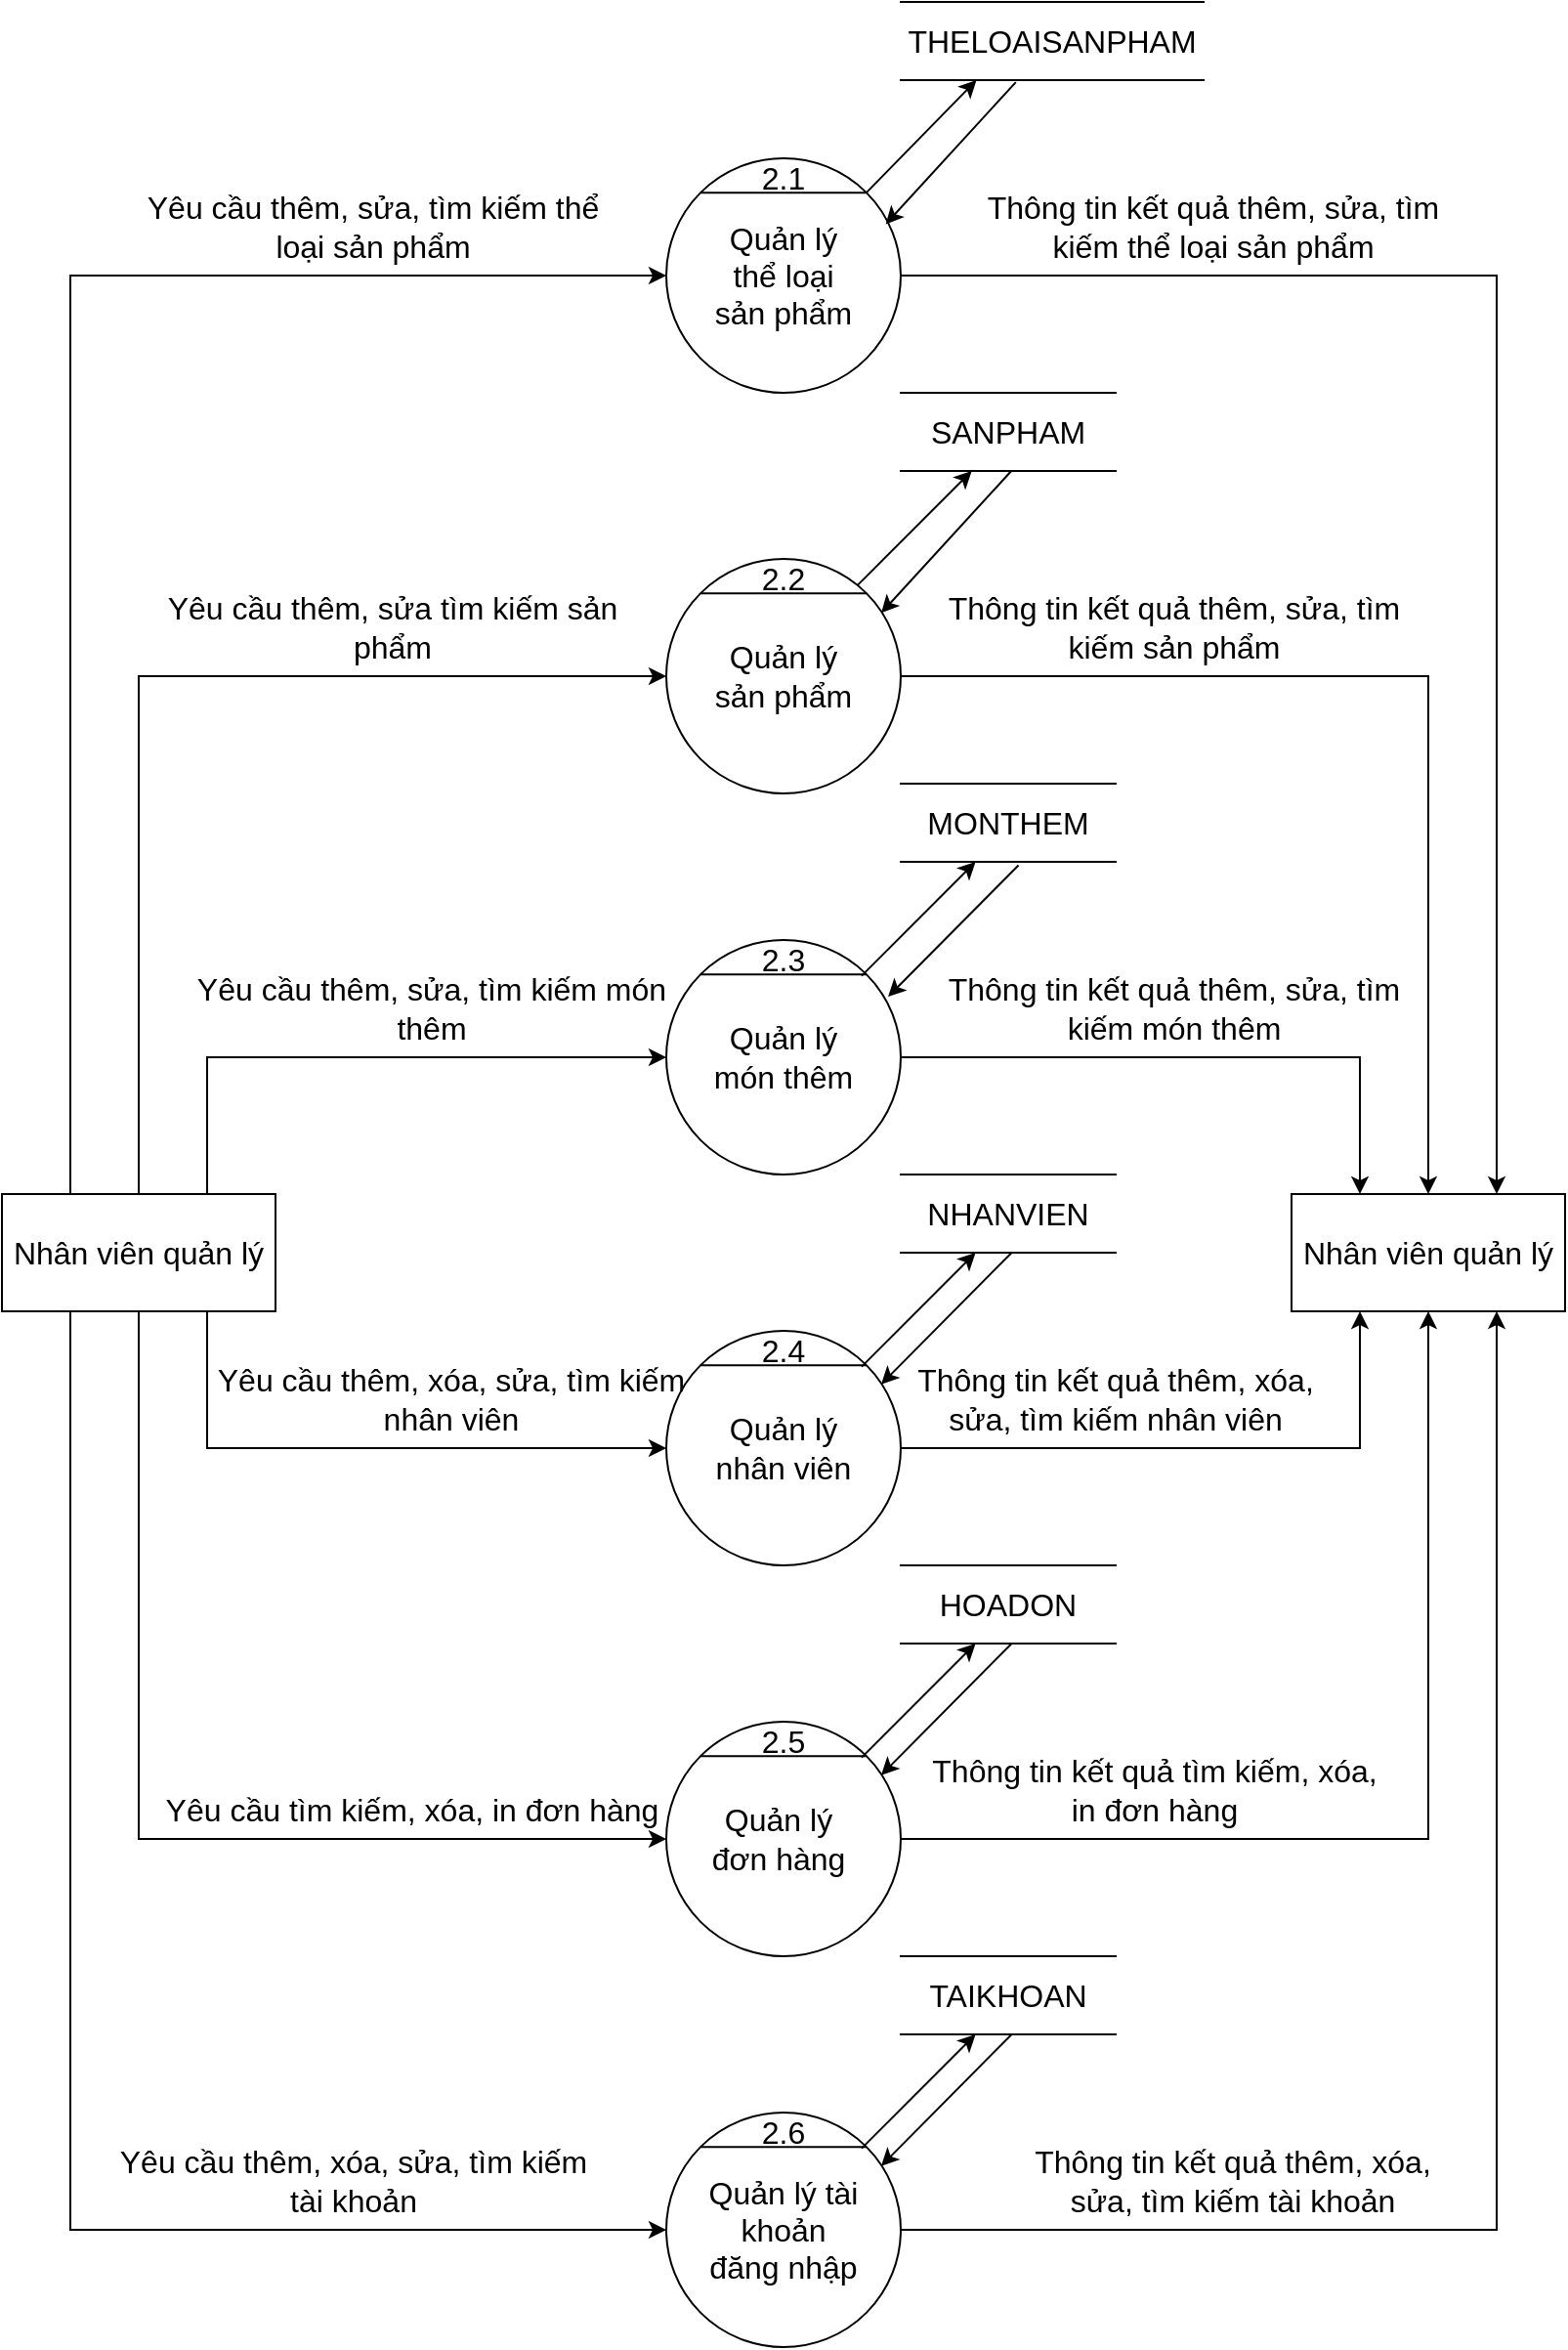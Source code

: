 <mxfile version="16.4.11" type="device"><diagram id="kz7Ckh18v5U12nunJPWt" name="Page-1"><mxGraphModel dx="1038" dy="641" grid="1" gridSize="10" guides="1" tooltips="1" connect="1" arrows="1" fold="1" page="1" pageScale="1" pageWidth="850" pageHeight="1100" math="0" shadow="0"><root><mxCell id="0"/><mxCell id="1" parent="0"/><mxCell id="VH3y311KGBLpd1zFLXWt-1" value="" style="ellipse;whiteSpace=wrap;html=1;aspect=fixed;fontSize=16;" parent="1" vertex="1"><mxGeometry x="520" y="120" width="120" height="120" as="geometry"/></mxCell><mxCell id="VH3y311KGBLpd1zFLXWt-2" value="" style="endArrow=none;html=1;rounded=0;exitX=0;exitY=0;exitDx=0;exitDy=0;entryX=1;entryY=0;entryDx=0;entryDy=0;fontSize=16;" parent="1" source="VH3y311KGBLpd1zFLXWt-1" target="VH3y311KGBLpd1zFLXWt-1" edge="1"><mxGeometry width="50" height="50" relative="1" as="geometry"><mxPoint x="860" y="675" as="sourcePoint"/><mxPoint x="910" y="625" as="targetPoint"/></mxGeometry></mxCell><mxCell id="VH3y311KGBLpd1zFLXWt-3" value="&lt;font style=&quot;font-size: 16px;&quot;&gt;Quản lý thể loại sản phẩm&lt;/font&gt;" style="text;html=1;strokeColor=none;fillColor=none;align=center;verticalAlign=middle;whiteSpace=wrap;rounded=0;fontSize=16;" parent="1" vertex="1"><mxGeometry x="540" y="165" width="80" height="30" as="geometry"/></mxCell><mxCell id="VH3y311KGBLpd1zFLXWt-4" value="2.1" style="text;html=1;strokeColor=none;fillColor=none;align=center;verticalAlign=middle;whiteSpace=wrap;rounded=0;fontSize=16;" parent="1" vertex="1"><mxGeometry x="565" y="120" width="30" height="20" as="geometry"/></mxCell><mxCell id="VH3y311KGBLpd1zFLXWt-5" value="" style="ellipse;whiteSpace=wrap;html=1;aspect=fixed;fontSize=16;" parent="1" vertex="1"><mxGeometry x="520" y="325" width="120" height="120" as="geometry"/></mxCell><mxCell id="VH3y311KGBLpd1zFLXWt-6" value="" style="endArrow=none;html=1;rounded=0;exitX=0;exitY=0;exitDx=0;exitDy=0;entryX=1;entryY=0;entryDx=0;entryDy=0;fontSize=16;" parent="1" source="VH3y311KGBLpd1zFLXWt-5" target="VH3y311KGBLpd1zFLXWt-5" edge="1"><mxGeometry width="50" height="50" relative="1" as="geometry"><mxPoint x="860" y="880" as="sourcePoint"/><mxPoint x="910" y="830" as="targetPoint"/></mxGeometry></mxCell><mxCell id="VH3y311KGBLpd1zFLXWt-7" value="&lt;font style=&quot;font-size: 16px;&quot;&gt;Quản lý sản phẩm&lt;/font&gt;" style="text;html=1;strokeColor=none;fillColor=none;align=center;verticalAlign=middle;whiteSpace=wrap;rounded=0;fontSize=16;" parent="1" vertex="1"><mxGeometry x="540" y="370" width="80" height="30" as="geometry"/></mxCell><mxCell id="VH3y311KGBLpd1zFLXWt-8" value="2.2" style="text;html=1;strokeColor=none;fillColor=none;align=center;verticalAlign=middle;whiteSpace=wrap;rounded=0;fontSize=16;" parent="1" vertex="1"><mxGeometry x="565" y="325" width="30" height="20" as="geometry"/></mxCell><mxCell id="VH3y311KGBLpd1zFLXWt-9" value="" style="ellipse;whiteSpace=wrap;html=1;aspect=fixed;fontSize=16;" parent="1" vertex="1"><mxGeometry x="520" y="520" width="120" height="120" as="geometry"/></mxCell><mxCell id="VH3y311KGBLpd1zFLXWt-10" value="" style="endArrow=none;html=1;rounded=0;exitX=0;exitY=0;exitDx=0;exitDy=0;entryX=1;entryY=0;entryDx=0;entryDy=0;fontSize=16;" parent="1" source="VH3y311KGBLpd1zFLXWt-9" target="VH3y311KGBLpd1zFLXWt-9" edge="1"><mxGeometry width="50" height="50" relative="1" as="geometry"><mxPoint x="860" y="1075" as="sourcePoint"/><mxPoint x="910" y="1025" as="targetPoint"/></mxGeometry></mxCell><mxCell id="VH3y311KGBLpd1zFLXWt-11" value="&lt;font style=&quot;font-size: 16px;&quot;&gt;Quản lý món thêm&lt;/font&gt;" style="text;html=1;strokeColor=none;fillColor=none;align=center;verticalAlign=middle;whiteSpace=wrap;rounded=0;fontSize=16;" parent="1" vertex="1"><mxGeometry x="540" y="565" width="80" height="30" as="geometry"/></mxCell><mxCell id="VH3y311KGBLpd1zFLXWt-12" value="2.3" style="text;html=1;strokeColor=none;fillColor=none;align=center;verticalAlign=middle;whiteSpace=wrap;rounded=0;fontSize=16;" parent="1" vertex="1"><mxGeometry x="565" y="520" width="30" height="20" as="geometry"/></mxCell><mxCell id="VH3y311KGBLpd1zFLXWt-13" value="" style="ellipse;whiteSpace=wrap;html=1;aspect=fixed;fontSize=16;" parent="1" vertex="1"><mxGeometry x="520" y="720" width="120" height="120" as="geometry"/></mxCell><mxCell id="VH3y311KGBLpd1zFLXWt-14" value="" style="endArrow=none;html=1;rounded=0;exitX=0;exitY=0;exitDx=0;exitDy=0;entryX=1;entryY=0;entryDx=0;entryDy=0;fontSize=16;" parent="1" source="VH3y311KGBLpd1zFLXWt-13" target="VH3y311KGBLpd1zFLXWt-13" edge="1"><mxGeometry width="50" height="50" relative="1" as="geometry"><mxPoint x="860" y="1275" as="sourcePoint"/><mxPoint x="910" y="1225" as="targetPoint"/></mxGeometry></mxCell><mxCell id="VH3y311KGBLpd1zFLXWt-15" value="&lt;font style=&quot;font-size: 16px;&quot;&gt;Quản lý nhân viên&lt;br style=&quot;font-size: 16px;&quot;&gt;&lt;/font&gt;" style="text;html=1;strokeColor=none;fillColor=none;align=center;verticalAlign=middle;whiteSpace=wrap;rounded=0;fontSize=16;" parent="1" vertex="1"><mxGeometry x="540" y="765" width="80" height="30" as="geometry"/></mxCell><mxCell id="VH3y311KGBLpd1zFLXWt-16" value="2.4" style="text;html=1;strokeColor=none;fillColor=none;align=center;verticalAlign=middle;whiteSpace=wrap;rounded=0;fontSize=16;" parent="1" vertex="1"><mxGeometry x="565" y="720" width="30" height="20" as="geometry"/></mxCell><mxCell id="VH3y311KGBLpd1zFLXWt-17" value="" style="ellipse;whiteSpace=wrap;html=1;aspect=fixed;fontSize=16;" parent="1" vertex="1"><mxGeometry x="520" y="920" width="120" height="120" as="geometry"/></mxCell><mxCell id="VH3y311KGBLpd1zFLXWt-18" value="" style="endArrow=none;html=1;rounded=0;exitX=0;exitY=0;exitDx=0;exitDy=0;entryX=1;entryY=0;entryDx=0;entryDy=0;fontSize=16;" parent="1" source="VH3y311KGBLpd1zFLXWt-17" target="VH3y311KGBLpd1zFLXWt-17" edge="1"><mxGeometry width="50" height="50" relative="1" as="geometry"><mxPoint x="860" y="1475" as="sourcePoint"/><mxPoint x="910" y="1425" as="targetPoint"/></mxGeometry></mxCell><mxCell id="VH3y311KGBLpd1zFLXWt-19" value="&lt;font style=&quot;font-size: 16px&quot;&gt;Quản lý đơn hàng&lt;br style=&quot;font-size: 16px&quot;&gt;&lt;/font&gt;" style="text;html=1;strokeColor=none;fillColor=none;align=center;verticalAlign=middle;whiteSpace=wrap;rounded=0;fontSize=16;" parent="1" vertex="1"><mxGeometry x="540" y="965" width="75" height="30" as="geometry"/></mxCell><mxCell id="VH3y311KGBLpd1zFLXWt-20" value="2.5" style="text;html=1;strokeColor=none;fillColor=none;align=center;verticalAlign=middle;whiteSpace=wrap;rounded=0;fontSize=16;" parent="1" vertex="1"><mxGeometry x="565" y="920" width="30" height="20" as="geometry"/></mxCell><mxCell id="VH3y311KGBLpd1zFLXWt-21" value="" style="ellipse;whiteSpace=wrap;html=1;aspect=fixed;fontSize=16;" parent="1" vertex="1"><mxGeometry x="520" y="1120" width="120" height="120" as="geometry"/></mxCell><mxCell id="VH3y311KGBLpd1zFLXWt-22" value="" style="endArrow=none;html=1;rounded=0;exitX=0;exitY=0;exitDx=0;exitDy=0;entryX=1;entryY=0;entryDx=0;entryDy=0;fontSize=16;" parent="1" source="VH3y311KGBLpd1zFLXWt-21" target="VH3y311KGBLpd1zFLXWt-21" edge="1"><mxGeometry width="50" height="50" relative="1" as="geometry"><mxPoint x="860" y="1675" as="sourcePoint"/><mxPoint x="910" y="1625" as="targetPoint"/></mxGeometry></mxCell><mxCell id="VH3y311KGBLpd1zFLXWt-23" value="&lt;font style=&quot;font-size: 16px;&quot;&gt;Quản lý tài khoản đăng nhập&lt;br style=&quot;font-size: 16px;&quot;&gt;&lt;/font&gt;" style="text;html=1;strokeColor=none;fillColor=none;align=center;verticalAlign=middle;whiteSpace=wrap;rounded=0;fontSize=16;" parent="1" vertex="1"><mxGeometry x="540" y="1165" width="80" height="30" as="geometry"/></mxCell><mxCell id="VH3y311KGBLpd1zFLXWt-24" value="2.6" style="text;html=1;strokeColor=none;fillColor=none;align=center;verticalAlign=middle;whiteSpace=wrap;rounded=0;fontSize=16;" parent="1" vertex="1"><mxGeometry x="565" y="1120" width="30" height="20" as="geometry"/></mxCell><mxCell id="VH3y311KGBLpd1zFLXWt-25" value="Nhân viên quản lý" style="rounded=0;whiteSpace=wrap;html=1;fontSize=16;" parent="1" vertex="1"><mxGeometry x="180" y="650" width="140" height="60" as="geometry"/></mxCell><mxCell id="VH3y311KGBLpd1zFLXWt-26" value="Nhân viên quản lý" style="rounded=0;whiteSpace=wrap;html=1;fontSize=16;" parent="1" vertex="1"><mxGeometry x="840" y="650" width="140" height="60" as="geometry"/></mxCell><mxCell id="VH3y311KGBLpd1zFLXWt-27" value="THELOAISANPHAM" style="shape=partialRectangle;whiteSpace=wrap;html=1;left=0;right=0;fillColor=none;fontSize=16;" parent="1" vertex="1"><mxGeometry x="640" y="40" width="155" height="40" as="geometry"/></mxCell><mxCell id="VH3y311KGBLpd1zFLXWt-28" value="SANPHAM" style="shape=partialRectangle;whiteSpace=wrap;html=1;left=0;right=0;fillColor=none;fontSize=16;" parent="1" vertex="1"><mxGeometry x="640" y="240" width="110" height="40" as="geometry"/></mxCell><mxCell id="VH3y311KGBLpd1zFLXWt-29" value="MONTHEM" style="shape=partialRectangle;whiteSpace=wrap;html=1;left=0;right=0;fillColor=none;fontSize=16;" parent="1" vertex="1"><mxGeometry x="640" y="440" width="110" height="40" as="geometry"/></mxCell><mxCell id="VH3y311KGBLpd1zFLXWt-30" value="NHANVIEN" style="shape=partialRectangle;whiteSpace=wrap;html=1;left=0;right=0;fillColor=none;fontSize=16;" parent="1" vertex="1"><mxGeometry x="640" y="640" width="110" height="40" as="geometry"/></mxCell><mxCell id="VH3y311KGBLpd1zFLXWt-31" value="HOADON" style="shape=partialRectangle;whiteSpace=wrap;html=1;left=0;right=0;fillColor=none;fontSize=16;" parent="1" vertex="1"><mxGeometry x="640" y="840" width="110" height="40" as="geometry"/></mxCell><mxCell id="VH3y311KGBLpd1zFLXWt-32" value="TAIKHOAN" style="shape=partialRectangle;whiteSpace=wrap;html=1;left=0;right=0;fillColor=none;fontSize=16;" parent="1" vertex="1"><mxGeometry x="640" y="1040" width="110" height="40" as="geometry"/></mxCell><mxCell id="VH3y311KGBLpd1zFLXWt-33" value="" style="edgeStyle=segmentEdgeStyle;endArrow=classic;html=1;rounded=0;fontSize=16;exitX=0.25;exitY=0;exitDx=0;exitDy=0;entryX=0;entryY=0.5;entryDx=0;entryDy=0;" parent="1" source="VH3y311KGBLpd1zFLXWt-25" target="VH3y311KGBLpd1zFLXWt-1" edge="1"><mxGeometry width="50" height="50" relative="1" as="geometry"><mxPoint x="600" y="420" as="sourcePoint"/><mxPoint x="650" y="370" as="targetPoint"/><Array as="points"><mxPoint x="215" y="180"/></Array></mxGeometry></mxCell><mxCell id="VH3y311KGBLpd1zFLXWt-34" value="" style="edgeStyle=segmentEdgeStyle;endArrow=classic;html=1;rounded=0;fontSize=16;exitX=0.5;exitY=0;exitDx=0;exitDy=0;entryX=0;entryY=0.5;entryDx=0;entryDy=0;" parent="1" source="VH3y311KGBLpd1zFLXWt-25" target="VH3y311KGBLpd1zFLXWt-5" edge="1"><mxGeometry width="50" height="50" relative="1" as="geometry"><mxPoint x="225" y="660" as="sourcePoint"/><mxPoint x="530" y="210" as="targetPoint"/><Array as="points"><mxPoint x="250" y="385"/></Array></mxGeometry></mxCell><mxCell id="VH3y311KGBLpd1zFLXWt-36" value="" style="edgeStyle=segmentEdgeStyle;endArrow=classic;html=1;rounded=0;fontSize=16;exitX=0.75;exitY=0;exitDx=0;exitDy=0;entryX=0;entryY=0.5;entryDx=0;entryDy=0;" parent="1" source="VH3y311KGBLpd1zFLXWt-25" target="VH3y311KGBLpd1zFLXWt-9" edge="1"><mxGeometry width="50" height="50" relative="1" as="geometry"><mxPoint x="260" y="660" as="sourcePoint"/><mxPoint x="530" y="395" as="targetPoint"/><Array as="points"><mxPoint x="285" y="580"/></Array></mxGeometry></mxCell><mxCell id="VH3y311KGBLpd1zFLXWt-37" value="" style="edgeStyle=segmentEdgeStyle;endArrow=classic;html=1;rounded=0;fontSize=16;exitX=0.75;exitY=1;exitDx=0;exitDy=0;entryX=0;entryY=0.5;entryDx=0;entryDy=0;" parent="1" source="VH3y311KGBLpd1zFLXWt-25" target="VH3y311KGBLpd1zFLXWt-13" edge="1"><mxGeometry width="50" height="50" relative="1" as="geometry"><mxPoint x="295" y="660" as="sourcePoint"/><mxPoint x="530" y="590" as="targetPoint"/><Array as="points"><mxPoint x="285" y="780"/></Array></mxGeometry></mxCell><mxCell id="VH3y311KGBLpd1zFLXWt-38" value="" style="edgeStyle=segmentEdgeStyle;endArrow=classic;html=1;rounded=0;fontSize=16;exitX=0.5;exitY=1;exitDx=0;exitDy=0;entryX=0;entryY=0.5;entryDx=0;entryDy=0;" parent="1" source="VH3y311KGBLpd1zFLXWt-25" target="VH3y311KGBLpd1zFLXWt-17" edge="1"><mxGeometry width="50" height="50" relative="1" as="geometry"><mxPoint x="295" y="720" as="sourcePoint"/><mxPoint x="530" y="790" as="targetPoint"/><Array as="points"><mxPoint x="250" y="980"/></Array></mxGeometry></mxCell><mxCell id="VH3y311KGBLpd1zFLXWt-39" value="" style="edgeStyle=segmentEdgeStyle;endArrow=classic;html=1;rounded=0;fontSize=16;exitX=0.25;exitY=1;exitDx=0;exitDy=0;entryX=0;entryY=0.5;entryDx=0;entryDy=0;" parent="1" source="VH3y311KGBLpd1zFLXWt-25" target="VH3y311KGBLpd1zFLXWt-21" edge="1"><mxGeometry width="50" height="50" relative="1" as="geometry"><mxPoint x="260" y="720" as="sourcePoint"/><mxPoint x="530" y="990" as="targetPoint"/><Array as="points"><mxPoint x="215" y="1180"/></Array></mxGeometry></mxCell><mxCell id="VH3y311KGBLpd1zFLXWt-40" value="" style="edgeStyle=segmentEdgeStyle;endArrow=classic;html=1;rounded=0;fontSize=16;exitX=1;exitY=0.5;exitDx=0;exitDy=0;entryX=0.75;entryY=0;entryDx=0;entryDy=0;" parent="1" source="VH3y311KGBLpd1zFLXWt-1" target="VH3y311KGBLpd1zFLXWt-26" edge="1"><mxGeometry width="50" height="50" relative="1" as="geometry"><mxPoint x="225" y="660" as="sourcePoint"/><mxPoint x="530" y="190" as="targetPoint"/><Array as="points"><mxPoint x="945" y="180"/></Array></mxGeometry></mxCell><mxCell id="VH3y311KGBLpd1zFLXWt-41" value="" style="edgeStyle=segmentEdgeStyle;endArrow=classic;html=1;rounded=0;fontSize=16;exitX=1;exitY=0.5;exitDx=0;exitDy=0;entryX=0.5;entryY=0;entryDx=0;entryDy=0;" parent="1" source="VH3y311KGBLpd1zFLXWt-5" target="VH3y311KGBLpd1zFLXWt-26" edge="1"><mxGeometry width="50" height="50" relative="1" as="geometry"><mxPoint x="650" y="190" as="sourcePoint"/><mxPoint x="955" y="660" as="targetPoint"/><Array as="points"><mxPoint x="910" y="385"/></Array></mxGeometry></mxCell><mxCell id="VH3y311KGBLpd1zFLXWt-42" value="" style="edgeStyle=segmentEdgeStyle;endArrow=classic;html=1;rounded=0;fontSize=16;exitX=1;exitY=0.5;exitDx=0;exitDy=0;entryX=0.25;entryY=0;entryDx=0;entryDy=0;" parent="1" source="VH3y311KGBLpd1zFLXWt-9" target="VH3y311KGBLpd1zFLXWt-26" edge="1"><mxGeometry width="50" height="50" relative="1" as="geometry"><mxPoint x="650" y="395" as="sourcePoint"/><mxPoint x="920" y="660" as="targetPoint"/><Array as="points"><mxPoint x="875" y="580"/></Array></mxGeometry></mxCell><mxCell id="VH3y311KGBLpd1zFLXWt-43" value="" style="edgeStyle=segmentEdgeStyle;endArrow=classic;html=1;rounded=0;fontSize=16;exitX=1;exitY=0.5;exitDx=0;exitDy=0;entryX=0.25;entryY=1;entryDx=0;entryDy=0;" parent="1" source="VH3y311KGBLpd1zFLXWt-13" target="VH3y311KGBLpd1zFLXWt-26" edge="1"><mxGeometry width="50" height="50" relative="1" as="geometry"><mxPoint x="295" y="720" as="sourcePoint"/><mxPoint x="530" y="790" as="targetPoint"/><Array as="points"><mxPoint x="875" y="780"/></Array></mxGeometry></mxCell><mxCell id="VH3y311KGBLpd1zFLXWt-44" value="" style="edgeStyle=segmentEdgeStyle;endArrow=classic;html=1;rounded=0;fontSize=16;exitX=1;exitY=0.5;exitDx=0;exitDy=0;entryX=0.5;entryY=1;entryDx=0;entryDy=0;" parent="1" source="VH3y311KGBLpd1zFLXWt-17" target="VH3y311KGBLpd1zFLXWt-26" edge="1"><mxGeometry width="50" height="50" relative="1" as="geometry"><mxPoint x="650" y="790" as="sourcePoint"/><mxPoint x="885" y="720" as="targetPoint"/><Array as="points"><mxPoint x="910" y="980"/></Array></mxGeometry></mxCell><mxCell id="VH3y311KGBLpd1zFLXWt-45" value="" style="edgeStyle=segmentEdgeStyle;endArrow=classic;html=1;rounded=0;fontSize=16;exitX=1;exitY=0.5;exitDx=0;exitDy=0;entryX=0.75;entryY=1;entryDx=0;entryDy=0;" parent="1" source="VH3y311KGBLpd1zFLXWt-21" target="VH3y311KGBLpd1zFLXWt-26" edge="1"><mxGeometry width="50" height="50" relative="1" as="geometry"><mxPoint x="650" y="990" as="sourcePoint"/><mxPoint x="920" y="720" as="targetPoint"/><Array as="points"><mxPoint x="945" y="1180"/></Array></mxGeometry></mxCell><mxCell id="VH3y311KGBLpd1zFLXWt-46" value="" style="endArrow=classic;html=1;rounded=0;fontSize=16;entryX=0.25;entryY=1;entryDx=0;entryDy=0;exitX=1;exitY=0;exitDx=0;exitDy=0;" parent="1" source="VH3y311KGBLpd1zFLXWt-1" target="VH3y311KGBLpd1zFLXWt-27" edge="1"><mxGeometry width="50" height="50" relative="1" as="geometry"><mxPoint x="620" y="140" as="sourcePoint"/><mxPoint x="650" y="230" as="targetPoint"/></mxGeometry></mxCell><mxCell id="VH3y311KGBLpd1zFLXWt-47" value="" style="endArrow=classic;html=1;rounded=0;fontSize=16;exitX=0.38;exitY=1.026;exitDx=0;exitDy=0;exitPerimeter=0;entryX=0.936;entryY=0.281;entryDx=0;entryDy=0;entryPerimeter=0;" parent="1" source="VH3y311KGBLpd1zFLXWt-27" target="VH3y311KGBLpd1zFLXWt-1" edge="1"><mxGeometry width="50" height="50" relative="1" as="geometry"><mxPoint x="630" y="150" as="sourcePoint"/><mxPoint x="740" y="140" as="targetPoint"/></mxGeometry></mxCell><mxCell id="VH3y311KGBLpd1zFLXWt-48" value="" style="endArrow=classic;html=1;rounded=0;fontSize=16;exitX=0.38;exitY=1.026;exitDx=0;exitDy=0;exitPerimeter=0;entryX=0.936;entryY=0.281;entryDx=0;entryDy=0;entryPerimeter=0;" parent="1" edge="1"><mxGeometry width="50" height="50" relative="1" as="geometry"><mxPoint x="696.58" y="280" as="sourcePoint"/><mxPoint x="630.0" y="352.68" as="targetPoint"/></mxGeometry></mxCell><mxCell id="VH3y311KGBLpd1zFLXWt-49" value="" style="endArrow=classic;html=1;rounded=0;fontSize=16;entryX=0.25;entryY=1;entryDx=0;entryDy=0;exitX=0.817;exitY=0.111;exitDx=0;exitDy=0;exitPerimeter=0;" parent="1" source="VH3y311KGBLpd1zFLXWt-5" edge="1"><mxGeometry width="50" height="50" relative="1" as="geometry"><mxPoint x="620" y="338" as="sourcePoint"/><mxPoint x="676.32" y="280" as="targetPoint"/></mxGeometry></mxCell><mxCell id="VH3y311KGBLpd1zFLXWt-50" value="" style="endArrow=classic;html=1;rounded=0;fontSize=16;entryX=0.25;entryY=1;entryDx=0;entryDy=0;exitX=0.817;exitY=0.111;exitDx=0;exitDy=0;exitPerimeter=0;" parent="1" edge="1"><mxGeometry width="50" height="50" relative="1" as="geometry"><mxPoint x="620" y="538.32" as="sourcePoint"/><mxPoint x="678.28" y="480.0" as="targetPoint"/></mxGeometry></mxCell><mxCell id="VH3y311KGBLpd1zFLXWt-51" value="" style="endArrow=classic;html=1;rounded=0;fontSize=16;exitX=0.548;exitY=1.043;exitDx=0;exitDy=0;exitPerimeter=0;entryX=0.946;entryY=0.242;entryDx=0;entryDy=0;entryPerimeter=0;" parent="1" source="VH3y311KGBLpd1zFLXWt-29" target="VH3y311KGBLpd1zFLXWt-9" edge="1"><mxGeometry width="50" height="50" relative="1" as="geometry"><mxPoint x="696.58" y="480.0" as="sourcePoint"/><mxPoint x="630" y="552.68" as="targetPoint"/></mxGeometry></mxCell><mxCell id="VH3y311KGBLpd1zFLXWt-52" value="" style="endArrow=classic;html=1;rounded=0;fontSize=16;exitX=0.548;exitY=1.043;exitDx=0;exitDy=0;exitPerimeter=0;entryX=0.946;entryY=0.242;entryDx=0;entryDy=0;entryPerimeter=0;" parent="1" edge="1"><mxGeometry width="50" height="50" relative="1" as="geometry"><mxPoint x="696.76" y="680.0" as="sourcePoint"/><mxPoint x="630.0" y="747.32" as="targetPoint"/></mxGeometry></mxCell><mxCell id="VH3y311KGBLpd1zFLXWt-53" value="" style="endArrow=classic;html=1;rounded=0;fontSize=16;entryX=0.25;entryY=1;entryDx=0;entryDy=0;exitX=0.817;exitY=0.111;exitDx=0;exitDy=0;exitPerimeter=0;" parent="1" edge="1"><mxGeometry width="50" height="50" relative="1" as="geometry"><mxPoint x="620" y="738.32" as="sourcePoint"/><mxPoint x="678.28" y="680.0" as="targetPoint"/></mxGeometry></mxCell><mxCell id="VH3y311KGBLpd1zFLXWt-54" value="" style="endArrow=classic;html=1;rounded=0;fontSize=16;entryX=0.25;entryY=1;entryDx=0;entryDy=0;exitX=0.817;exitY=0.111;exitDx=0;exitDy=0;exitPerimeter=0;" parent="1" edge="1"><mxGeometry width="50" height="50" relative="1" as="geometry"><mxPoint x="620" y="938.32" as="sourcePoint"/><mxPoint x="678.28" y="880.0" as="targetPoint"/></mxGeometry></mxCell><mxCell id="VH3y311KGBLpd1zFLXWt-55" value="" style="endArrow=classic;html=1;rounded=0;fontSize=16;exitX=0.548;exitY=1.043;exitDx=0;exitDy=0;exitPerimeter=0;entryX=0.946;entryY=0.242;entryDx=0;entryDy=0;entryPerimeter=0;" parent="1" edge="1"><mxGeometry width="50" height="50" relative="1" as="geometry"><mxPoint x="696.76" y="880" as="sourcePoint"/><mxPoint x="630.0" y="947.32" as="targetPoint"/></mxGeometry></mxCell><mxCell id="VH3y311KGBLpd1zFLXWt-56" value="" style="endArrow=classic;html=1;rounded=0;fontSize=16;entryX=0.25;entryY=1;entryDx=0;entryDy=0;exitX=0.817;exitY=0.111;exitDx=0;exitDy=0;exitPerimeter=0;" parent="1" edge="1"><mxGeometry width="50" height="50" relative="1" as="geometry"><mxPoint x="620" y="1138.32" as="sourcePoint"/><mxPoint x="678.28" y="1080" as="targetPoint"/></mxGeometry></mxCell><mxCell id="VH3y311KGBLpd1zFLXWt-57" value="" style="endArrow=classic;html=1;rounded=0;fontSize=16;exitX=0.548;exitY=1.043;exitDx=0;exitDy=0;exitPerimeter=0;entryX=0.946;entryY=0.242;entryDx=0;entryDy=0;entryPerimeter=0;" parent="1" edge="1"><mxGeometry width="50" height="50" relative="1" as="geometry"><mxPoint x="696.76" y="1080" as="sourcePoint"/><mxPoint x="630.0" y="1147.32" as="targetPoint"/></mxGeometry></mxCell><mxCell id="VH3y311KGBLpd1zFLXWt-58" value="Yêu cầu thêm, sửa, tìm kiếm thể loại sản phẩm" style="text;html=1;strokeColor=none;fillColor=none;align=center;verticalAlign=middle;whiteSpace=wrap;rounded=0;fontSize=16;" parent="1" vertex="1"><mxGeometry x="240" y="140" width="260" height="30" as="geometry"/></mxCell><mxCell id="VH3y311KGBLpd1zFLXWt-59" value="Thông tin kết quả&amp;nbsp;thêm, sửa, tìm kiếm thể loại sản phẩm" style="text;html=1;strokeColor=none;fillColor=none;align=center;verticalAlign=middle;whiteSpace=wrap;rounded=0;fontSize=16;" parent="1" vertex="1"><mxGeometry x="670" y="140" width="260" height="30" as="geometry"/></mxCell><mxCell id="VH3y311KGBLpd1zFLXWt-60" value="Yêu cầu thêm, sửa tìm kiếm sản phẩm" style="text;html=1;strokeColor=none;fillColor=none;align=center;verticalAlign=middle;whiteSpace=wrap;rounded=0;fontSize=16;" parent="1" vertex="1"><mxGeometry x="250" y="340" width="260" height="40" as="geometry"/></mxCell><mxCell id="VH3y311KGBLpd1zFLXWt-61" value="Thông tin kết quả&amp;nbsp;thêm, sửa, tìm kiếm sản phẩm" style="text;html=1;strokeColor=none;fillColor=none;align=center;verticalAlign=middle;whiteSpace=wrap;rounded=0;fontSize=16;" parent="1" vertex="1"><mxGeometry x="650" y="345" width="260" height="30" as="geometry"/></mxCell><mxCell id="VH3y311KGBLpd1zFLXWt-62" value="Yêu cầu thêm, sửa, tìm kiếm món thêm" style="text;html=1;strokeColor=none;fillColor=none;align=center;verticalAlign=middle;whiteSpace=wrap;rounded=0;fontSize=16;" parent="1" vertex="1"><mxGeometry x="270" y="540" width="260" height="30" as="geometry"/></mxCell><mxCell id="VH3y311KGBLpd1zFLXWt-64" value="Thông tin kết quả&amp;nbsp;thêm, sửa, tìm kiếm món thêm" style="text;html=1;strokeColor=none;fillColor=none;align=center;verticalAlign=middle;whiteSpace=wrap;rounded=0;fontSize=16;" parent="1" vertex="1"><mxGeometry x="650" y="540" width="260" height="30" as="geometry"/></mxCell><mxCell id="VH3y311KGBLpd1zFLXWt-65" value="Yêu cầu thêm, xóa, sửa, tìm kiếm nhân viên" style="text;html=1;strokeColor=none;fillColor=none;align=center;verticalAlign=middle;whiteSpace=wrap;rounded=0;fontSize=16;" parent="1" vertex="1"><mxGeometry x="280" y="740" width="260" height="30" as="geometry"/></mxCell><mxCell id="VH3y311KGBLpd1zFLXWt-66" value="Thông tin kết quả&amp;nbsp;thêm, xóa, sửa, tìm kiếm nhân viên" style="text;html=1;strokeColor=none;fillColor=none;align=center;verticalAlign=middle;whiteSpace=wrap;rounded=0;fontSize=16;" parent="1" vertex="1"><mxGeometry x="630" y="740" width="240" height="30" as="geometry"/></mxCell><mxCell id="VH3y311KGBLpd1zFLXWt-67" value="Yêu cầu tìm kiếm, xóa, in đơn hàng" style="text;html=1;strokeColor=none;fillColor=none;align=center;verticalAlign=middle;whiteSpace=wrap;rounded=0;fontSize=16;" parent="1" vertex="1"><mxGeometry x="260" y="950" width="260" height="30" as="geometry"/></mxCell><mxCell id="VH3y311KGBLpd1zFLXWt-68" value="Thông tin kết quả tìm kiếm, xóa, in đơn hàng" style="text;html=1;strokeColor=none;fillColor=none;align=center;verticalAlign=middle;whiteSpace=wrap;rounded=0;fontSize=16;" parent="1" vertex="1"><mxGeometry x="650" y="940" width="240" height="30" as="geometry"/></mxCell><mxCell id="VH3y311KGBLpd1zFLXWt-69" value="Yêu cầu thêm, xóa, sửa, tìm kiếm tài khoản" style="text;html=1;strokeColor=none;fillColor=none;align=center;verticalAlign=middle;whiteSpace=wrap;rounded=0;fontSize=16;" parent="1" vertex="1"><mxGeometry x="230" y="1140" width="260" height="30" as="geometry"/></mxCell><mxCell id="VH3y311KGBLpd1zFLXWt-70" value="Thông tin kết quả&amp;nbsp;thêm, xóa, sửa, tìm kiếm tài khoản" style="text;html=1;strokeColor=none;fillColor=none;align=center;verticalAlign=middle;whiteSpace=wrap;rounded=0;fontSize=16;" parent="1" vertex="1"><mxGeometry x="690" y="1140" width="240" height="30" as="geometry"/></mxCell></root></mxGraphModel></diagram></mxfile>